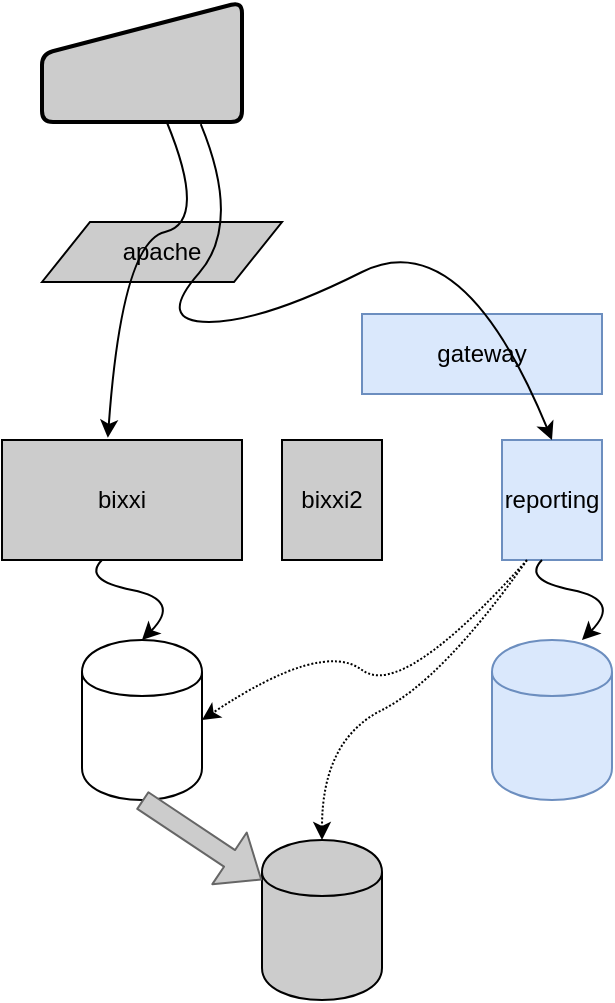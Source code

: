 <mxfile version="12.9.6" type="github">
  <diagram id="vDlWt7Z7Q67Bd8Shmli9" name="Page-1">
    <mxGraphModel dx="652" dy="364" grid="1" gridSize="10" guides="1" tooltips="1" connect="1" arrows="1" fold="1" page="1" pageScale="1" pageWidth="827" pageHeight="1169" math="0" shadow="0">
      <root>
        <mxCell id="0" />
        <mxCell id="1" parent="0" />
        <mxCell id="agv0tZ3WIR3FbHTIXBqI-1" value="" style="shape=cylinder;whiteSpace=wrap;html=1;boundedLbl=1;backgroundOutline=1;" vertex="1" parent="1">
          <mxGeometry x="100" y="329" width="60" height="80" as="geometry" />
        </mxCell>
        <mxCell id="agv0tZ3WIR3FbHTIXBqI-2" value="" style="shape=cylinder;whiteSpace=wrap;html=1;boundedLbl=1;backgroundOutline=1;fillColor=#CCCCCC;" vertex="1" parent="1">
          <mxGeometry x="190" y="429" width="60" height="80" as="geometry" />
        </mxCell>
        <mxCell id="agv0tZ3WIR3FbHTIXBqI-3" value="" style="shape=cylinder;whiteSpace=wrap;html=1;boundedLbl=1;backgroundOutline=1;fillColor=#dae8fc;strokeColor=#6c8ebf;" vertex="1" parent="1">
          <mxGeometry x="305" y="329" width="60" height="80" as="geometry" />
        </mxCell>
        <mxCell id="agv0tZ3WIR3FbHTIXBqI-4" value="" style="curved=1;endArrow=classic;html=1;exitX=0.25;exitY=1;exitDx=0;exitDy=0;entryX=0.5;entryY=0;entryDx=0;entryDy=0;dashed=1;dashPattern=1 1;" edge="1" parent="1" source="agv0tZ3WIR3FbHTIXBqI-17" target="agv0tZ3WIR3FbHTIXBqI-2">
          <mxGeometry width="50" height="50" relative="1" as="geometry">
            <mxPoint x="520" y="199" as="sourcePoint" />
            <mxPoint x="630" y="129" as="targetPoint" />
            <Array as="points">
              <mxPoint x="280" y="349" />
              <mxPoint x="220" y="379" />
            </Array>
          </mxGeometry>
        </mxCell>
        <mxCell id="agv0tZ3WIR3FbHTIXBqI-5" value="" style="shape=flexArrow;endArrow=classic;html=1;exitX=0.5;exitY=1;exitDx=0;exitDy=0;fillColor=#CCCCCC;strokeColor=#666666;" edge="1" parent="1" source="agv0tZ3WIR3FbHTIXBqI-1" target="agv0tZ3WIR3FbHTIXBqI-2">
          <mxGeometry width="50" height="50" relative="1" as="geometry">
            <mxPoint x="360" y="299" as="sourcePoint" />
            <mxPoint x="410" y="249" as="targetPoint" />
          </mxGeometry>
        </mxCell>
        <mxCell id="agv0tZ3WIR3FbHTIXBqI-8" value="" style="curved=1;endArrow=classic;html=1;fillColor=#CCCCCC;exitX=0.5;exitY=1;exitDx=0;exitDy=0;entryX=0.5;entryY=0;entryDx=0;entryDy=0;" edge="1" parent="1" target="agv0tZ3WIR3FbHTIXBqI-1">
          <mxGeometry width="50" height="50" relative="1" as="geometry">
            <mxPoint x="110" y="289" as="sourcePoint" />
            <mxPoint x="410" y="249" as="targetPoint" />
            <Array as="points">
              <mxPoint x="100" y="299" />
              <mxPoint x="150" y="309" />
            </Array>
          </mxGeometry>
        </mxCell>
        <mxCell id="agv0tZ3WIR3FbHTIXBqI-9" value="" style="html=1;strokeWidth=2;shape=manualInput;whiteSpace=wrap;rounded=1;size=26;arcSize=11;fillColor=#CCCCCC;" vertex="1" parent="1">
          <mxGeometry x="80" y="10" width="100" height="60" as="geometry" />
        </mxCell>
        <mxCell id="agv0tZ3WIR3FbHTIXBqI-10" value="apache" style="shape=parallelogram;perimeter=parallelogramPerimeter;whiteSpace=wrap;html=1;fillColor=#CCCCCC;" vertex="1" parent="1">
          <mxGeometry x="80" y="120" width="120" height="30" as="geometry" />
        </mxCell>
        <mxCell id="agv0tZ3WIR3FbHTIXBqI-11" value="" style="curved=1;endArrow=classic;html=1;fillColor=#CCCCCC;entryX=0.441;entryY=-0.018;entryDx=0;entryDy=0;entryPerimeter=0;" edge="1" parent="1" source="agv0tZ3WIR3FbHTIXBqI-9" target="agv0tZ3WIR3FbHTIXBqI-14">
          <mxGeometry width="50" height="50" relative="1" as="geometry">
            <mxPoint x="360" y="270" as="sourcePoint" />
            <mxPoint x="113.636" y="200" as="targetPoint" />
            <Array as="points">
              <mxPoint x="163" y="120" />
              <mxPoint x="120" y="130" />
            </Array>
          </mxGeometry>
        </mxCell>
        <mxCell id="agv0tZ3WIR3FbHTIXBqI-13" value="gateway" style="rounded=0;whiteSpace=wrap;html=1;fillColor=#dae8fc;strokeColor=#6c8ebf;" vertex="1" parent="1">
          <mxGeometry x="240" y="166" width="120" height="40" as="geometry" />
        </mxCell>
        <mxCell id="agv0tZ3WIR3FbHTIXBqI-14" value="bixxi" style="rounded=0;whiteSpace=wrap;html=1;fillColor=#CCCCCC;" vertex="1" parent="1">
          <mxGeometry x="60" y="229" width="120" height="60" as="geometry" />
        </mxCell>
        <mxCell id="agv0tZ3WIR3FbHTIXBqI-16" value="bixxi2" style="rounded=0;whiteSpace=wrap;html=1;fillColor=#CCCCCC;" vertex="1" parent="1">
          <mxGeometry x="200" y="229" width="50" height="60" as="geometry" />
        </mxCell>
        <mxCell id="agv0tZ3WIR3FbHTIXBqI-17" value="reporting" style="rounded=0;whiteSpace=wrap;html=1;fillColor=#dae8fc;strokeColor=#6c8ebf;" vertex="1" parent="1">
          <mxGeometry x="310" y="229" width="50" height="60" as="geometry" />
        </mxCell>
        <mxCell id="agv0tZ3WIR3FbHTIXBqI-18" value="" style="curved=1;endArrow=classic;html=1;exitX=0.25;exitY=1;exitDx=0;exitDy=0;entryX=1;entryY=0.5;entryDx=0;entryDy=0;dashed=1;dashPattern=1 1;" edge="1" parent="1" source="agv0tZ3WIR3FbHTIXBqI-17" target="agv0tZ3WIR3FbHTIXBqI-1">
          <mxGeometry width="50" height="50" relative="1" as="geometry">
            <mxPoint x="332.5" y="299" as="sourcePoint" />
            <mxPoint x="230" y="439" as="targetPoint" />
            <Array as="points">
              <mxPoint x="260" y="359" />
              <mxPoint x="220" y="329" />
            </Array>
          </mxGeometry>
        </mxCell>
        <mxCell id="agv0tZ3WIR3FbHTIXBqI-20" value="" style="curved=1;endArrow=classic;html=1;fillColor=#CCCCCC;entryX=0.5;entryY=0;entryDx=0;entryDy=0;" edge="1" parent="1" target="agv0tZ3WIR3FbHTIXBqI-17">
          <mxGeometry width="50" height="50" relative="1" as="geometry">
            <mxPoint x="159.375" y="71.08" as="sourcePoint" />
            <mxPoint x="129.92" y="220.0" as="targetPoint" />
            <Array as="points">
              <mxPoint x="180" y="121.08" />
              <mxPoint x="137" y="170" />
              <mxPoint x="190" y="170" />
              <mxPoint x="290" y="120" />
            </Array>
          </mxGeometry>
        </mxCell>
        <mxCell id="agv0tZ3WIR3FbHTIXBqI-21" value="" style="curved=1;endArrow=classic;html=1;fillColor=#CCCCCC;exitX=0.5;exitY=1;exitDx=0;exitDy=0;" edge="1" parent="1">
          <mxGeometry width="50" height="50" relative="1" as="geometry">
            <mxPoint x="330" y="289" as="sourcePoint" />
            <mxPoint x="350" y="329" as="targetPoint" />
            <Array as="points">
              <mxPoint x="320" y="299" />
              <mxPoint x="370" y="309" />
            </Array>
          </mxGeometry>
        </mxCell>
      </root>
    </mxGraphModel>
  </diagram>
</mxfile>
